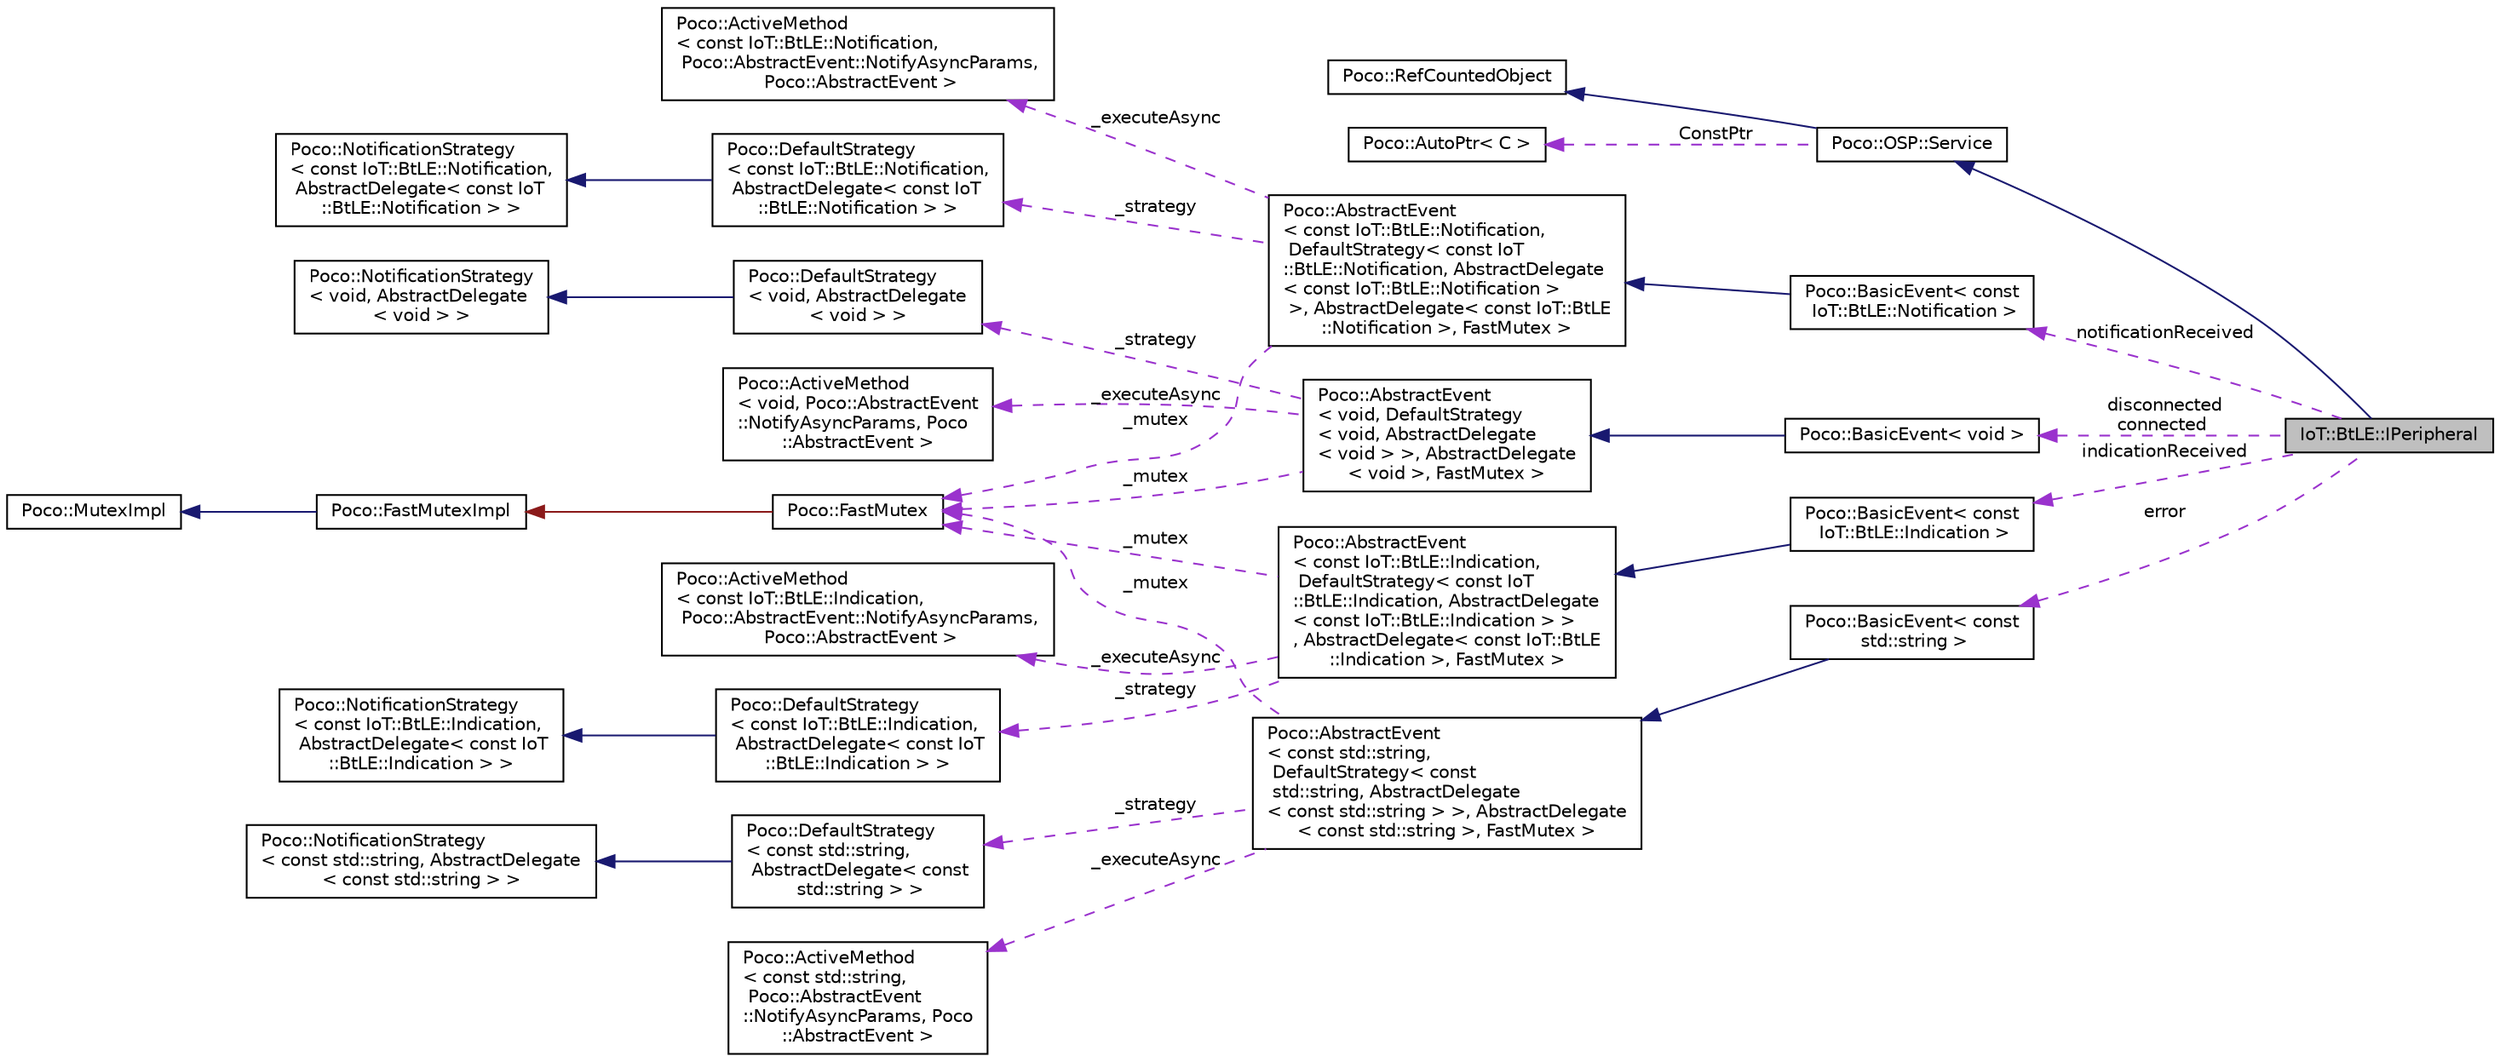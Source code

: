 digraph "IoT::BtLE::IPeripheral"
{
 // LATEX_PDF_SIZE
  edge [fontname="Helvetica",fontsize="10",labelfontname="Helvetica",labelfontsize="10"];
  node [fontname="Helvetica",fontsize="10",shape=record];
  rankdir="LR";
  Node1 [label="IoT::BtLE::IPeripheral",height=0.2,width=0.4,color="black", fillcolor="grey75", style="filled", fontcolor="black",tooltip=" "];
  Node2 -> Node1 [dir="back",color="midnightblue",fontsize="10",style="solid"];
  Node2 [label="Poco::OSP::Service",height=0.2,width=0.4,color="black", fillcolor="white", style="filled",URL="$classPoco_1_1OSP_1_1Service.html",tooltip=" "];
  Node3 -> Node2 [dir="back",color="midnightblue",fontsize="10",style="solid"];
  Node3 [label="Poco::RefCountedObject",height=0.2,width=0.4,color="black", fillcolor="white", style="filled",URL="$classPoco_1_1RefCountedObject.html",tooltip=" "];
  Node4 -> Node2 [dir="back",color="darkorchid3",fontsize="10",style="dashed",label=" ConstPtr" ];
  Node4 [label="Poco::AutoPtr\< C \>",height=0.2,width=0.4,color="black", fillcolor="white", style="filled",URL="$classPoco_1_1AutoPtr.html",tooltip=" "];
  Node5 -> Node1 [dir="back",color="darkorchid3",fontsize="10",style="dashed",label=" notificationReceived" ];
  Node5 [label="Poco::BasicEvent\< const\l IoT::BtLE::Notification \>",height=0.2,width=0.4,color="black", fillcolor="white", style="filled",URL="$classPoco_1_1BasicEvent.html",tooltip=" "];
  Node6 -> Node5 [dir="back",color="midnightblue",fontsize="10",style="solid"];
  Node6 [label="Poco::AbstractEvent\l\< const IoT::BtLE::Notification,\l DefaultStrategy\< const IoT\l::BtLE::Notification, AbstractDelegate\l\< const IoT::BtLE::Notification \>\l \>, AbstractDelegate\< const IoT::BtLE\l::Notification \>, FastMutex \>",height=0.2,width=0.4,color="black", fillcolor="white", style="filled",URL="$classPoco_1_1AbstractEvent.html",tooltip=" "];
  Node7 -> Node6 [dir="back",color="darkorchid3",fontsize="10",style="dashed",label=" _executeAsync" ];
  Node7 [label="Poco::ActiveMethod\l\< const IoT::BtLE::Notification,\l Poco::AbstractEvent::NotifyAsyncParams,\l Poco::AbstractEvent \>",height=0.2,width=0.4,color="black", fillcolor="white", style="filled",URL="$classPoco_1_1ActiveMethod.html",tooltip=" "];
  Node8 -> Node6 [dir="back",color="darkorchid3",fontsize="10",style="dashed",label=" _strategy" ];
  Node8 [label="Poco::DefaultStrategy\l\< const IoT::BtLE::Notification,\l AbstractDelegate\< const IoT\l::BtLE::Notification \> \>",height=0.2,width=0.4,color="black", fillcolor="white", style="filled",URL="$classPoco_1_1DefaultStrategy.html",tooltip=" "];
  Node9 -> Node8 [dir="back",color="midnightblue",fontsize="10",style="solid"];
  Node9 [label="Poco::NotificationStrategy\l\< const IoT::BtLE::Notification,\l AbstractDelegate\< const IoT\l::BtLE::Notification \> \>",height=0.2,width=0.4,color="black", fillcolor="white", style="filled",URL="$classPoco_1_1NotificationStrategy.html",tooltip=" "];
  Node10 -> Node6 [dir="back",color="darkorchid3",fontsize="10",style="dashed",label=" _mutex" ];
  Node10 [label="Poco::FastMutex",height=0.2,width=0.4,color="black", fillcolor="white", style="filled",URL="$classPoco_1_1FastMutex.html",tooltip=" "];
  Node11 -> Node10 [dir="back",color="firebrick4",fontsize="10",style="solid"];
  Node11 [label="Poco::FastMutexImpl",height=0.2,width=0.4,color="black", fillcolor="white", style="filled",URL="$classPoco_1_1FastMutexImpl.html",tooltip=" "];
  Node12 -> Node11 [dir="back",color="midnightblue",fontsize="10",style="solid"];
  Node12 [label="Poco::MutexImpl",height=0.2,width=0.4,color="black", fillcolor="white", style="filled",URL="$classPoco_1_1MutexImpl.html",tooltip=" "];
  Node13 -> Node1 [dir="back",color="darkorchid3",fontsize="10",style="dashed",label=" disconnected\nconnected" ];
  Node13 [label="Poco::BasicEvent\< void \>",height=0.2,width=0.4,color="black", fillcolor="white", style="filled",URL="$classPoco_1_1BasicEvent.html",tooltip=" "];
  Node14 -> Node13 [dir="back",color="midnightblue",fontsize="10",style="solid"];
  Node14 [label="Poco::AbstractEvent\l\< void, DefaultStrategy\l\< void, AbstractDelegate\l\< void \> \>, AbstractDelegate\l\< void \>, FastMutex \>",height=0.2,width=0.4,color="black", fillcolor="white", style="filled",URL="$classPoco_1_1AbstractEvent.html",tooltip=" "];
  Node15 -> Node14 [dir="back",color="darkorchid3",fontsize="10",style="dashed",label=" _strategy" ];
  Node15 [label="Poco::DefaultStrategy\l\< void, AbstractDelegate\l\< void \> \>",height=0.2,width=0.4,color="black", fillcolor="white", style="filled",URL="$classPoco_1_1DefaultStrategy.html",tooltip=" "];
  Node16 -> Node15 [dir="back",color="midnightblue",fontsize="10",style="solid"];
  Node16 [label="Poco::NotificationStrategy\l\< void, AbstractDelegate\l\< void \> \>",height=0.2,width=0.4,color="black", fillcolor="white", style="filled",URL="$classPoco_1_1NotificationStrategy.html",tooltip=" "];
  Node17 -> Node14 [dir="back",color="darkorchid3",fontsize="10",style="dashed",label=" _executeAsync" ];
  Node17 [label="Poco::ActiveMethod\l\< void, Poco::AbstractEvent\l::NotifyAsyncParams, Poco\l::AbstractEvent \>",height=0.2,width=0.4,color="black", fillcolor="white", style="filled",URL="$classPoco_1_1ActiveMethod.html",tooltip=" "];
  Node10 -> Node14 [dir="back",color="darkorchid3",fontsize="10",style="dashed",label=" _mutex" ];
  Node18 -> Node1 [dir="back",color="darkorchid3",fontsize="10",style="dashed",label=" indicationReceived" ];
  Node18 [label="Poco::BasicEvent\< const\l IoT::BtLE::Indication \>",height=0.2,width=0.4,color="black", fillcolor="white", style="filled",URL="$classPoco_1_1BasicEvent.html",tooltip=" "];
  Node19 -> Node18 [dir="back",color="midnightblue",fontsize="10",style="solid"];
  Node19 [label="Poco::AbstractEvent\l\< const IoT::BtLE::Indication,\l DefaultStrategy\< const IoT\l::BtLE::Indication, AbstractDelegate\l\< const IoT::BtLE::Indication \> \>\l, AbstractDelegate\< const IoT::BtLE\l::Indication \>, FastMutex \>",height=0.2,width=0.4,color="black", fillcolor="white", style="filled",URL="$classPoco_1_1AbstractEvent.html",tooltip=" "];
  Node20 -> Node19 [dir="back",color="darkorchid3",fontsize="10",style="dashed",label=" _strategy" ];
  Node20 [label="Poco::DefaultStrategy\l\< const IoT::BtLE::Indication,\l AbstractDelegate\< const IoT\l::BtLE::Indication \> \>",height=0.2,width=0.4,color="black", fillcolor="white", style="filled",URL="$classPoco_1_1DefaultStrategy.html",tooltip=" "];
  Node21 -> Node20 [dir="back",color="midnightblue",fontsize="10",style="solid"];
  Node21 [label="Poco::NotificationStrategy\l\< const IoT::BtLE::Indication,\l AbstractDelegate\< const IoT\l::BtLE::Indication \> \>",height=0.2,width=0.4,color="black", fillcolor="white", style="filled",URL="$classPoco_1_1NotificationStrategy.html",tooltip=" "];
  Node22 -> Node19 [dir="back",color="darkorchid3",fontsize="10",style="dashed",label=" _executeAsync" ];
  Node22 [label="Poco::ActiveMethod\l\< const IoT::BtLE::Indication,\l Poco::AbstractEvent::NotifyAsyncParams,\l Poco::AbstractEvent \>",height=0.2,width=0.4,color="black", fillcolor="white", style="filled",URL="$classPoco_1_1ActiveMethod.html",tooltip=" "];
  Node10 -> Node19 [dir="back",color="darkorchid3",fontsize="10",style="dashed",label=" _mutex" ];
  Node23 -> Node1 [dir="back",color="darkorchid3",fontsize="10",style="dashed",label=" error" ];
  Node23 [label="Poco::BasicEvent\< const\l std::string \>",height=0.2,width=0.4,color="black", fillcolor="white", style="filled",URL="$classPoco_1_1BasicEvent.html",tooltip=" "];
  Node24 -> Node23 [dir="back",color="midnightblue",fontsize="10",style="solid"];
  Node24 [label="Poco::AbstractEvent\l\< const std::string,\l DefaultStrategy\< const\l std::string, AbstractDelegate\l\< const std::string \> \>, AbstractDelegate\l\< const std::string \>, FastMutex \>",height=0.2,width=0.4,color="black", fillcolor="white", style="filled",URL="$classPoco_1_1AbstractEvent.html",tooltip=" "];
  Node25 -> Node24 [dir="back",color="darkorchid3",fontsize="10",style="dashed",label=" _executeAsync" ];
  Node25 [label="Poco::ActiveMethod\l\< const std::string,\l Poco::AbstractEvent\l::NotifyAsyncParams, Poco\l::AbstractEvent \>",height=0.2,width=0.4,color="black", fillcolor="white", style="filled",URL="$classPoco_1_1ActiveMethod.html",tooltip=" "];
  Node26 -> Node24 [dir="back",color="darkorchid3",fontsize="10",style="dashed",label=" _strategy" ];
  Node26 [label="Poco::DefaultStrategy\l\< const std::string,\l AbstractDelegate\< const\l std::string \> \>",height=0.2,width=0.4,color="black", fillcolor="white", style="filled",URL="$classPoco_1_1DefaultStrategy.html",tooltip=" "];
  Node27 -> Node26 [dir="back",color="midnightblue",fontsize="10",style="solid"];
  Node27 [label="Poco::NotificationStrategy\l\< const std::string, AbstractDelegate\l\< const std::string \> \>",height=0.2,width=0.4,color="black", fillcolor="white", style="filled",URL="$classPoco_1_1NotificationStrategy.html",tooltip=" "];
  Node10 -> Node24 [dir="back",color="darkorchid3",fontsize="10",style="dashed",label=" _mutex" ];
}
